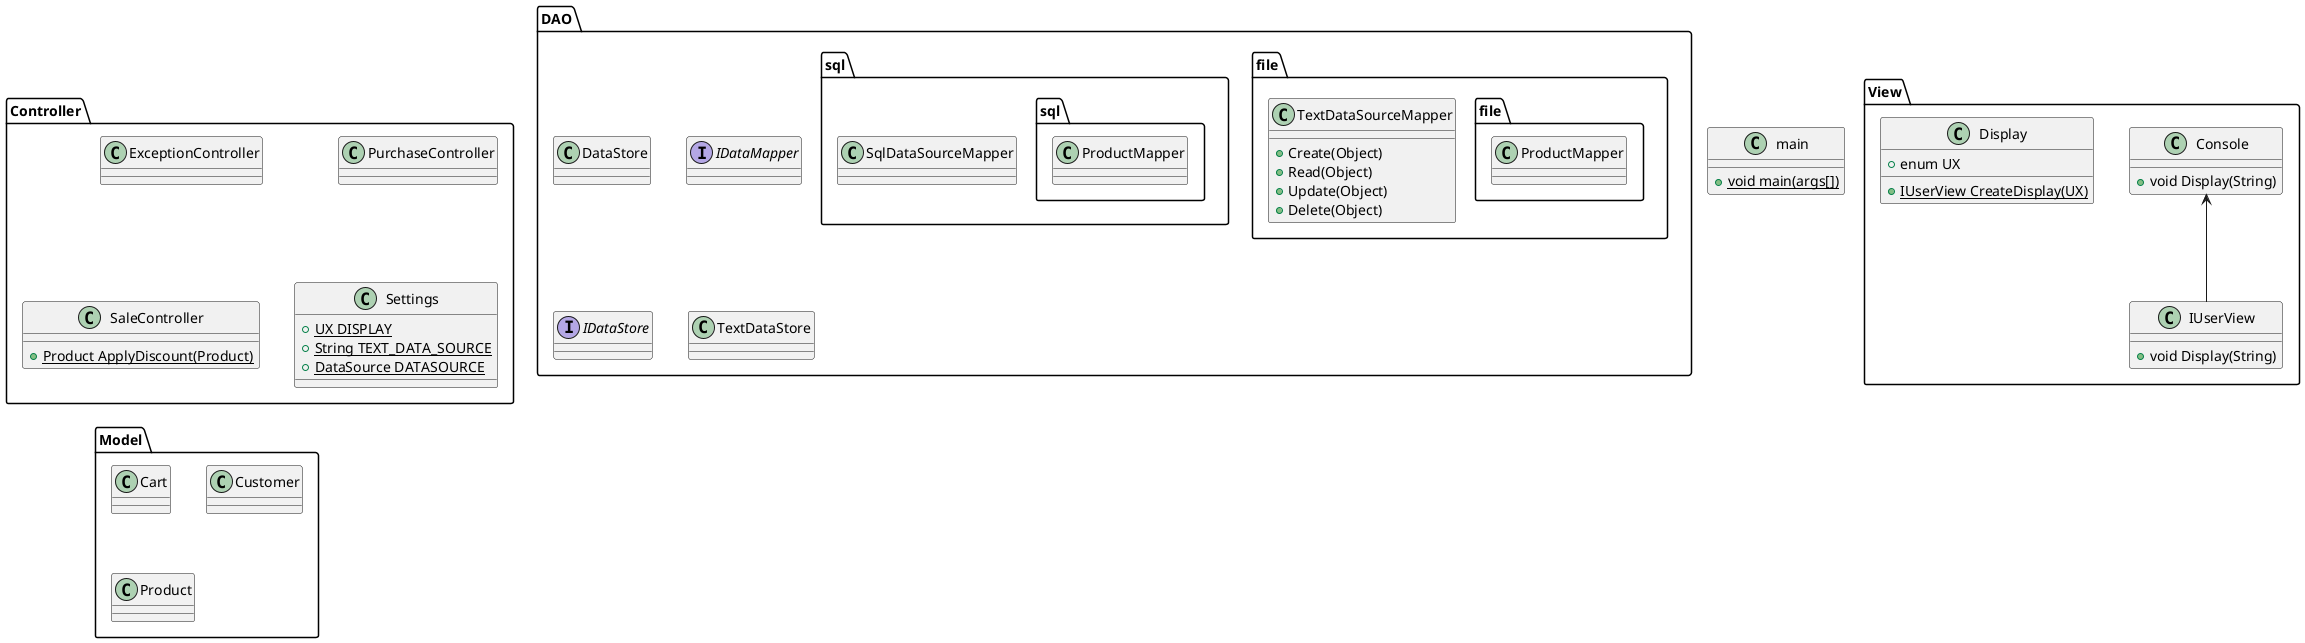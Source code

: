 @startuml
class main {
    +{static} void main(args[])
}
package "Controller" {
    class ExceptionController
    class PurchaseController
    class SaleController{
        +{static} Product ApplyDiscount(Product)
    }
    class Settings{
        +{static} UX DISPLAY
        +{static} String TEXT_DATA_SOURCE
        +{static} DataSource DATASOURCE
    }
}

package "DAO" {
    class DataStore
    interface IDataMapper
    interface IDataStore
    class TextDataStore
    package file {
        class file.ProductMapper
        class TextDataSourceMapper {
            + Create(Object)
            + Read(Object)
            + Update(Object)
            + Delete(Object)
        }
    }
    package sql {
        class sql.ProductMapper
        class SqlDataSourceMapper
    }
}

package "Model" {
    Class Cart
    Class Customer
    Class Product
}

package "View" {
    Console <-- IUserView
    Console : +void Display(String)
    class Display {
        +enum UX
        +{static} IUserView CreateDisplay(UX)
    }
    class IUserView{
     +void Display(String)
    }
}
@enduml
